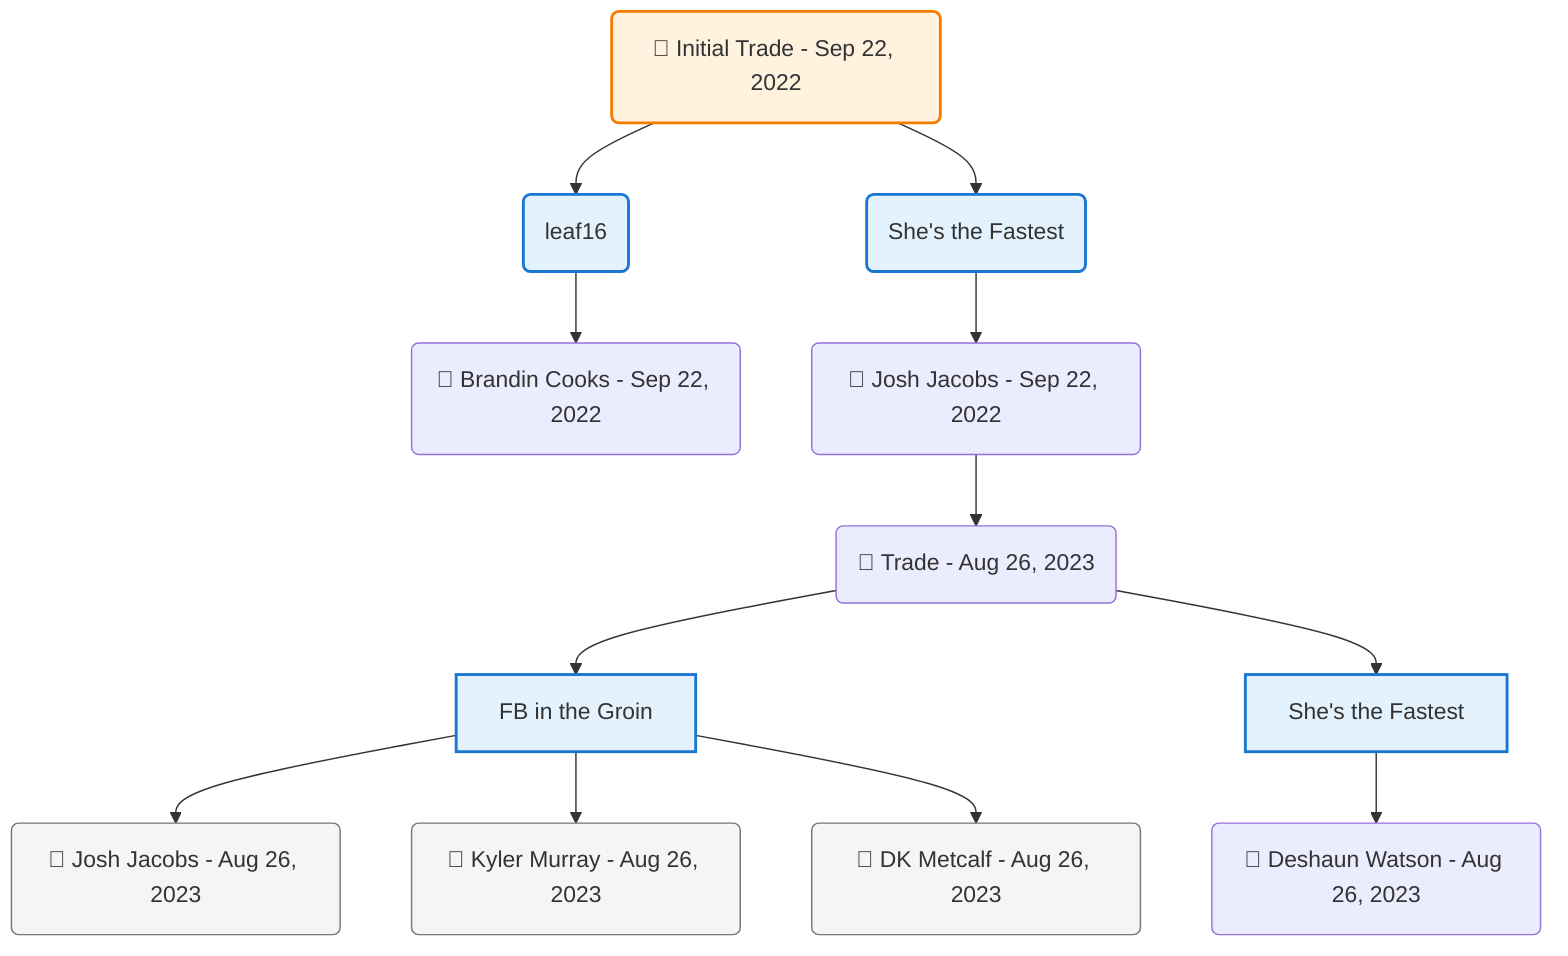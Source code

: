 flowchart TD

    TRADE_MAIN("🔄 Initial Trade - Sep 22, 2022")
    TEAM_1("leaf16")
    TEAM_2("She's the Fastest")
    NODE_e5f782cf-320a-4811-bba8-11be46c56acc("🔄 Brandin Cooks - Sep 22, 2022")
    NODE_19c578de-a44e-4747-9c69-186de6b97d95("🔄 Josh Jacobs - Sep 22, 2022")
    TRADE_10f0728c-547e-4a2c-b5c6-cc9deec01d7a_3("🔄 Trade - Aug 26, 2023")
    TEAM_f483ecf1-cd17-4991-854b-e52dfc957b45_4["FB in the Groin"]
    NODE_1ae3fee8-1da4-42d7-aa35-de49ef042a40("🔄 Josh Jacobs - Aug 26, 2023")
    NODE_6e064389-09b8-458e-b46b-337eb7318f14("🔄 Kyler Murray - Aug 26, 2023")
    NODE_ee435169-0602-428f-a779-b37ff53dc088("🔄 DK Metcalf - Aug 26, 2023")
    TEAM_4449259f-64af-44fd-9235-1facc0926234_5["She's the Fastest"]
    NODE_5fe28168-367e-40ca-a437-33b34cb5a0fb("🔄 Deshaun Watson - Aug 26, 2023")

    TRADE_MAIN --> TEAM_1
    TRADE_MAIN --> TEAM_2
    TEAM_1 --> NODE_e5f782cf-320a-4811-bba8-11be46c56acc
    TEAM_2 --> NODE_19c578de-a44e-4747-9c69-186de6b97d95
    NODE_19c578de-a44e-4747-9c69-186de6b97d95 --> TRADE_10f0728c-547e-4a2c-b5c6-cc9deec01d7a_3
    TRADE_10f0728c-547e-4a2c-b5c6-cc9deec01d7a_3 --> TEAM_f483ecf1-cd17-4991-854b-e52dfc957b45_4
    TEAM_f483ecf1-cd17-4991-854b-e52dfc957b45_4 --> NODE_1ae3fee8-1da4-42d7-aa35-de49ef042a40
    TEAM_f483ecf1-cd17-4991-854b-e52dfc957b45_4 --> NODE_6e064389-09b8-458e-b46b-337eb7318f14
    TEAM_f483ecf1-cd17-4991-854b-e52dfc957b45_4 --> NODE_ee435169-0602-428f-a779-b37ff53dc088
    TRADE_10f0728c-547e-4a2c-b5c6-cc9deec01d7a_3 --> TEAM_4449259f-64af-44fd-9235-1facc0926234_5
    TEAM_4449259f-64af-44fd-9235-1facc0926234_5 --> NODE_5fe28168-367e-40ca-a437-33b34cb5a0fb

    %% Node styling
    classDef teamNode fill:#e3f2fd,stroke:#1976d2,stroke-width:2px
    classDef tradeNode fill:#fff3e0,stroke:#f57c00,stroke-width:2px
    classDef playerNode fill:#f3e5f5,stroke:#7b1fa2,stroke-width:1px
    classDef nonRootPlayerNode fill:#f5f5f5,stroke:#757575,stroke-width:1px
    classDef endNode fill:#ffebee,stroke:#c62828,stroke-width:2px
    classDef waiverNode fill:#e8f5e8,stroke:#388e3c,stroke-width:2px
    classDef championshipNode fill:#fff9c4,stroke:#f57f17,stroke-width:3px

    class TEAM_1,TEAM_2,TEAM_f483ecf1-cd17-4991-854b-e52dfc957b45_4,TEAM_4449259f-64af-44fd-9235-1facc0926234_5 teamNode
    class NODE_1ae3fee8-1da4-42d7-aa35-de49ef042a40,NODE_6e064389-09b8-458e-b46b-337eb7318f14,NODE_ee435169-0602-428f-a779-b37ff53dc088 nonRootPlayerNode
    class TRADE_MAIN tradeNode